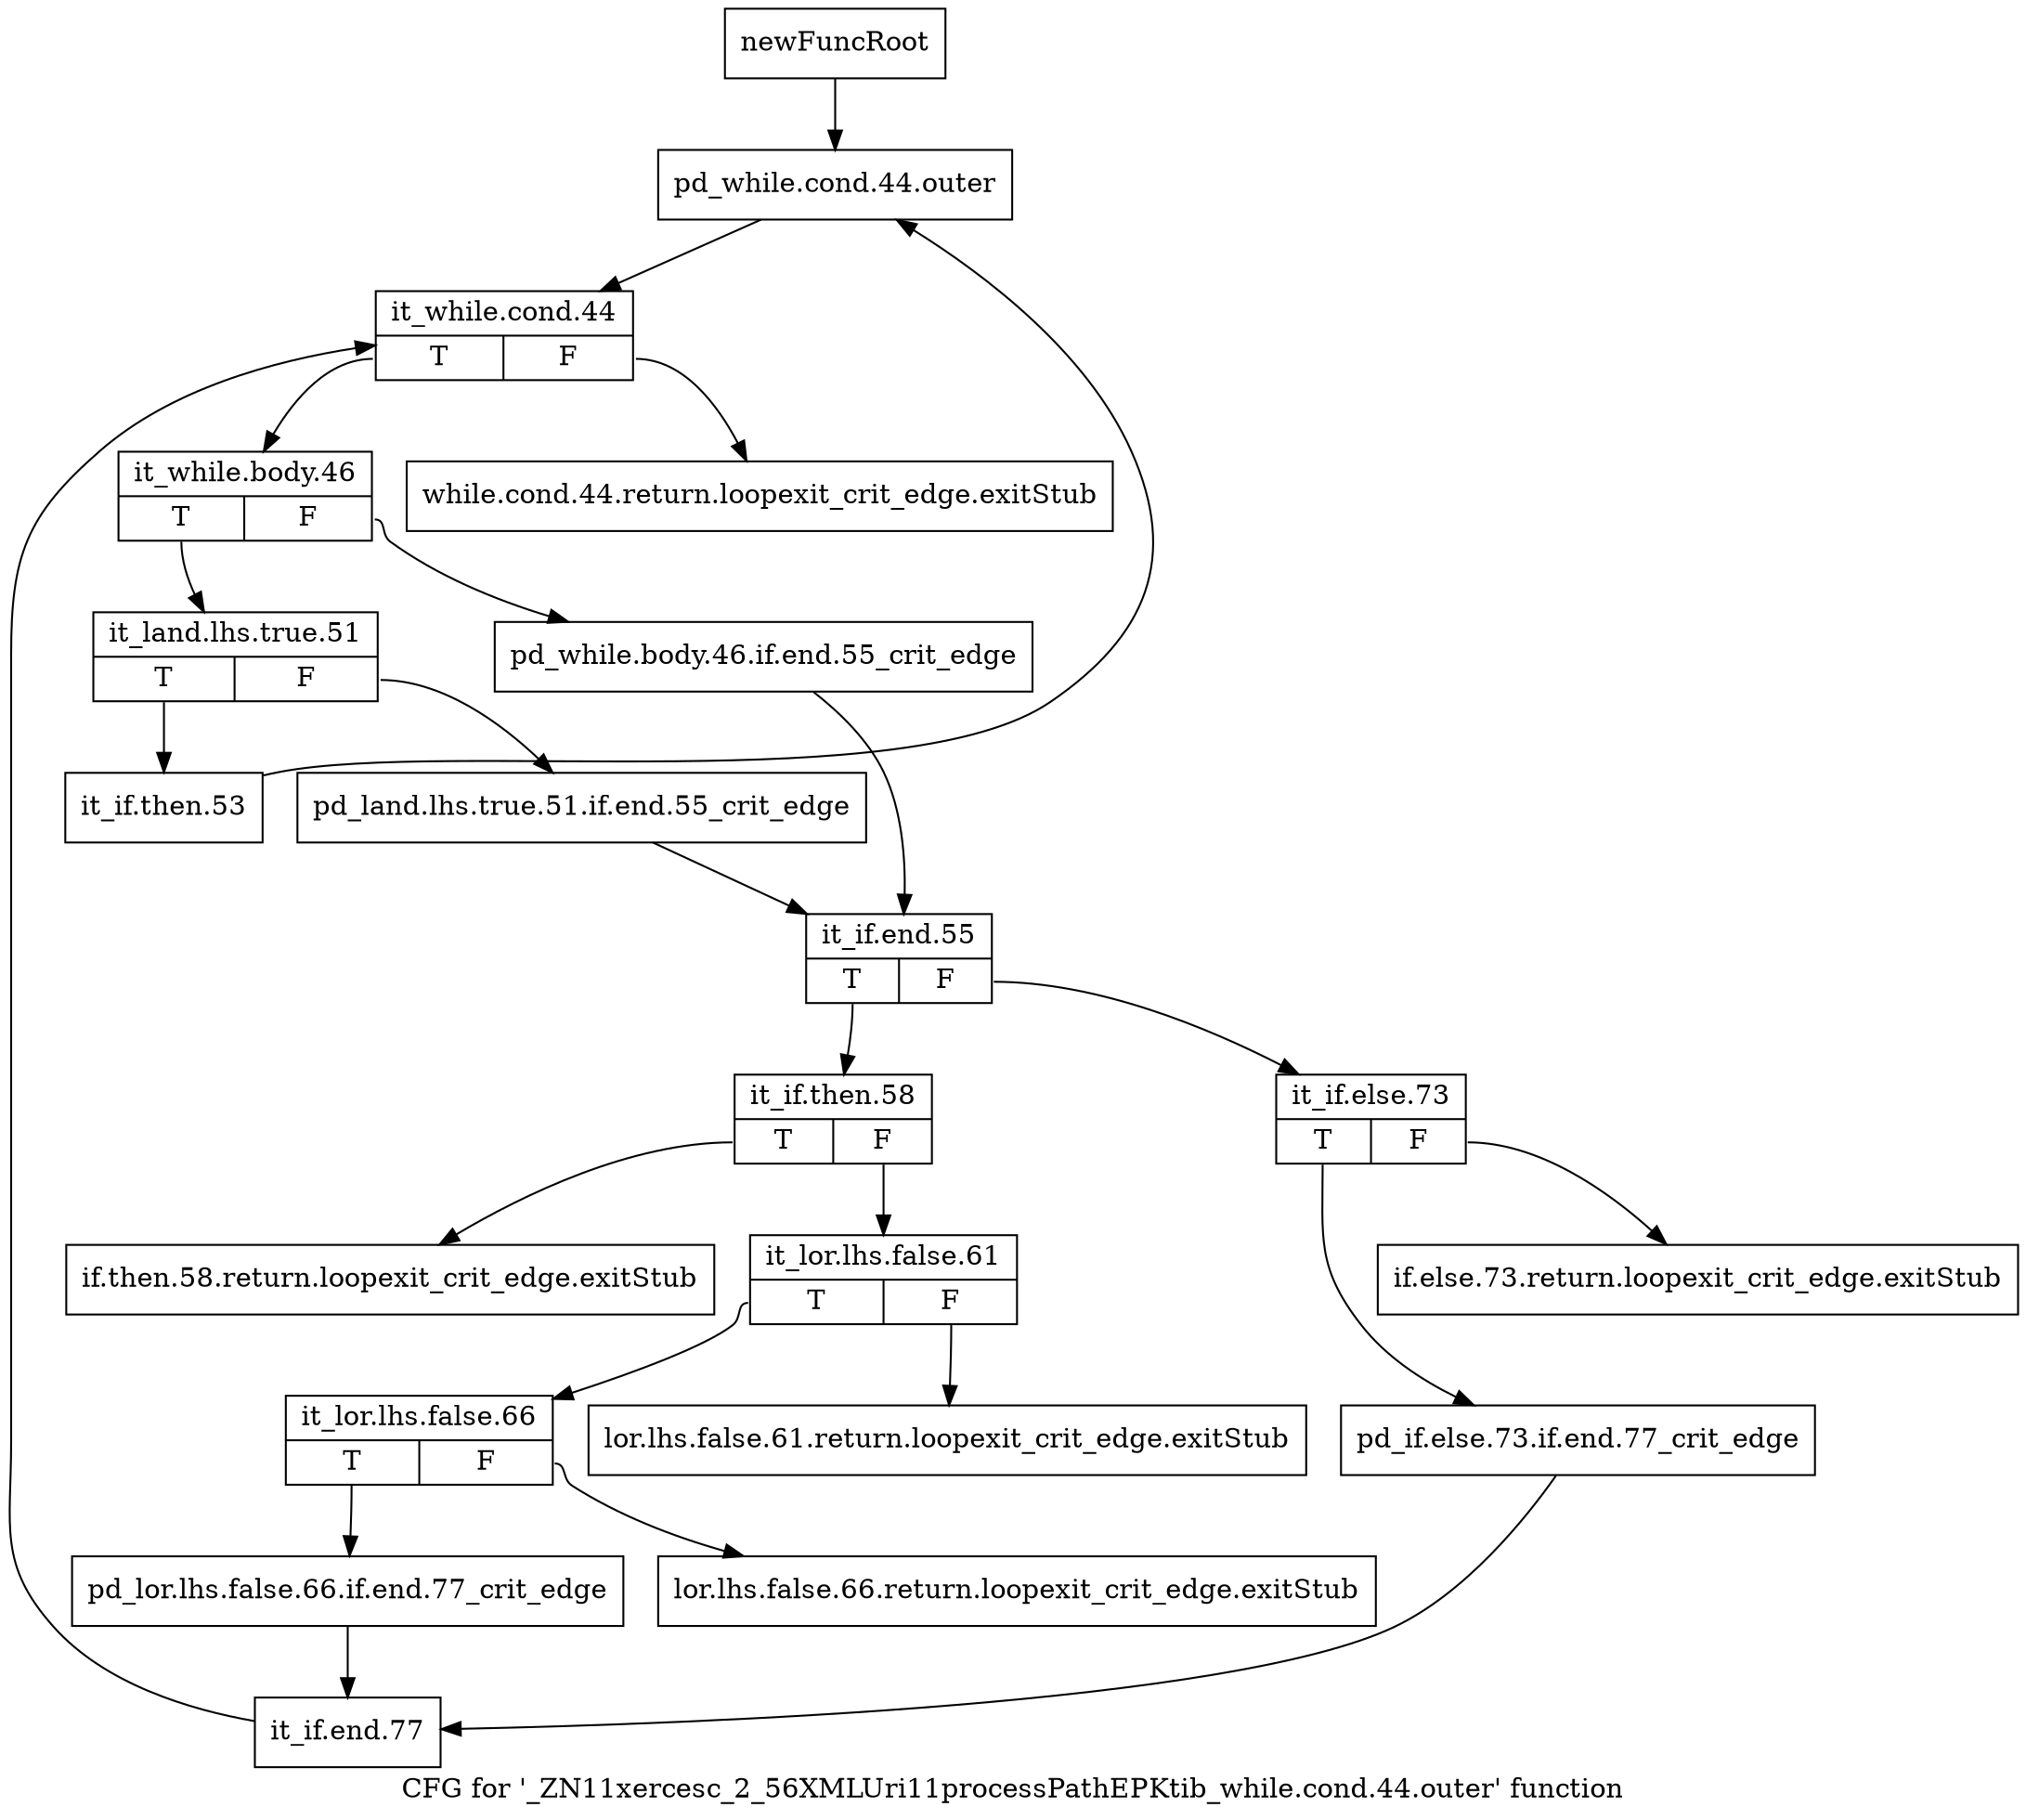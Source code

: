 digraph "CFG for '_ZN11xercesc_2_56XMLUri11processPathEPKtib_while.cond.44.outer' function" {
	label="CFG for '_ZN11xercesc_2_56XMLUri11processPathEPKtib_while.cond.44.outer' function";

	Node0x9ba5110 [shape=record,label="{newFuncRoot}"];
	Node0x9ba5110 -> Node0x9bc8bc0;
	Node0x9bc8a30 [shape=record,label="{while.cond.44.return.loopexit_crit_edge.exitStub}"];
	Node0x9bc8a80 [shape=record,label="{if.else.73.return.loopexit_crit_edge.exitStub}"];
	Node0x9bc8ad0 [shape=record,label="{if.then.58.return.loopexit_crit_edge.exitStub}"];
	Node0x9bc8b20 [shape=record,label="{lor.lhs.false.61.return.loopexit_crit_edge.exitStub}"];
	Node0x9bc8b70 [shape=record,label="{lor.lhs.false.66.return.loopexit_crit_edge.exitStub}"];
	Node0x9bc8bc0 [shape=record,label="{pd_while.cond.44.outer}"];
	Node0x9bc8bc0 -> Node0x9bc8c10;
	Node0x9bc8c10 [shape=record,label="{it_while.cond.44|{<s0>T|<s1>F}}"];
	Node0x9bc8c10:s0 -> Node0x9bc8c60;
	Node0x9bc8c10:s1 -> Node0x9bc8a30;
	Node0x9bc8c60 [shape=record,label="{it_while.body.46|{<s0>T|<s1>F}}"];
	Node0x9bc8c60:s0 -> Node0x9bc8d00;
	Node0x9bc8c60:s1 -> Node0x9bc8cb0;
	Node0x9bc8cb0 [shape=record,label="{pd_while.body.46.if.end.55_crit_edge}"];
	Node0x9bc8cb0 -> Node0x9bc8da0;
	Node0x9bc8d00 [shape=record,label="{it_land.lhs.true.51|{<s0>T|<s1>F}}"];
	Node0x9bc8d00:s0 -> Node0x9bc9020;
	Node0x9bc8d00:s1 -> Node0x9bc8d50;
	Node0x9bc8d50 [shape=record,label="{pd_land.lhs.true.51.if.end.55_crit_edge}"];
	Node0x9bc8d50 -> Node0x9bc8da0;
	Node0x9bc8da0 [shape=record,label="{it_if.end.55|{<s0>T|<s1>F}}"];
	Node0x9bc8da0:s0 -> Node0x9bc8e90;
	Node0x9bc8da0:s1 -> Node0x9bc8df0;
	Node0x9bc8df0 [shape=record,label="{it_if.else.73|{<s0>T|<s1>F}}"];
	Node0x9bc8df0:s0 -> Node0x9bc8e40;
	Node0x9bc8df0:s1 -> Node0x9bc8a80;
	Node0x9bc8e40 [shape=record,label="{pd_if.else.73.if.end.77_crit_edge}"];
	Node0x9bc8e40 -> Node0x9bc8fd0;
	Node0x9bc8e90 [shape=record,label="{it_if.then.58|{<s0>T|<s1>F}}"];
	Node0x9bc8e90:s0 -> Node0x9bc8ad0;
	Node0x9bc8e90:s1 -> Node0x9bc8ee0;
	Node0x9bc8ee0 [shape=record,label="{it_lor.lhs.false.61|{<s0>T|<s1>F}}"];
	Node0x9bc8ee0:s0 -> Node0x9bc8f30;
	Node0x9bc8ee0:s1 -> Node0x9bc8b20;
	Node0x9bc8f30 [shape=record,label="{it_lor.lhs.false.66|{<s0>T|<s1>F}}"];
	Node0x9bc8f30:s0 -> Node0x9bc8f80;
	Node0x9bc8f30:s1 -> Node0x9bc8b70;
	Node0x9bc8f80 [shape=record,label="{pd_lor.lhs.false.66.if.end.77_crit_edge}"];
	Node0x9bc8f80 -> Node0x9bc8fd0;
	Node0x9bc8fd0 [shape=record,label="{it_if.end.77}"];
	Node0x9bc8fd0 -> Node0x9bc8c10;
	Node0x9bc9020 [shape=record,label="{it_if.then.53}"];
	Node0x9bc9020 -> Node0x9bc8bc0;
}

